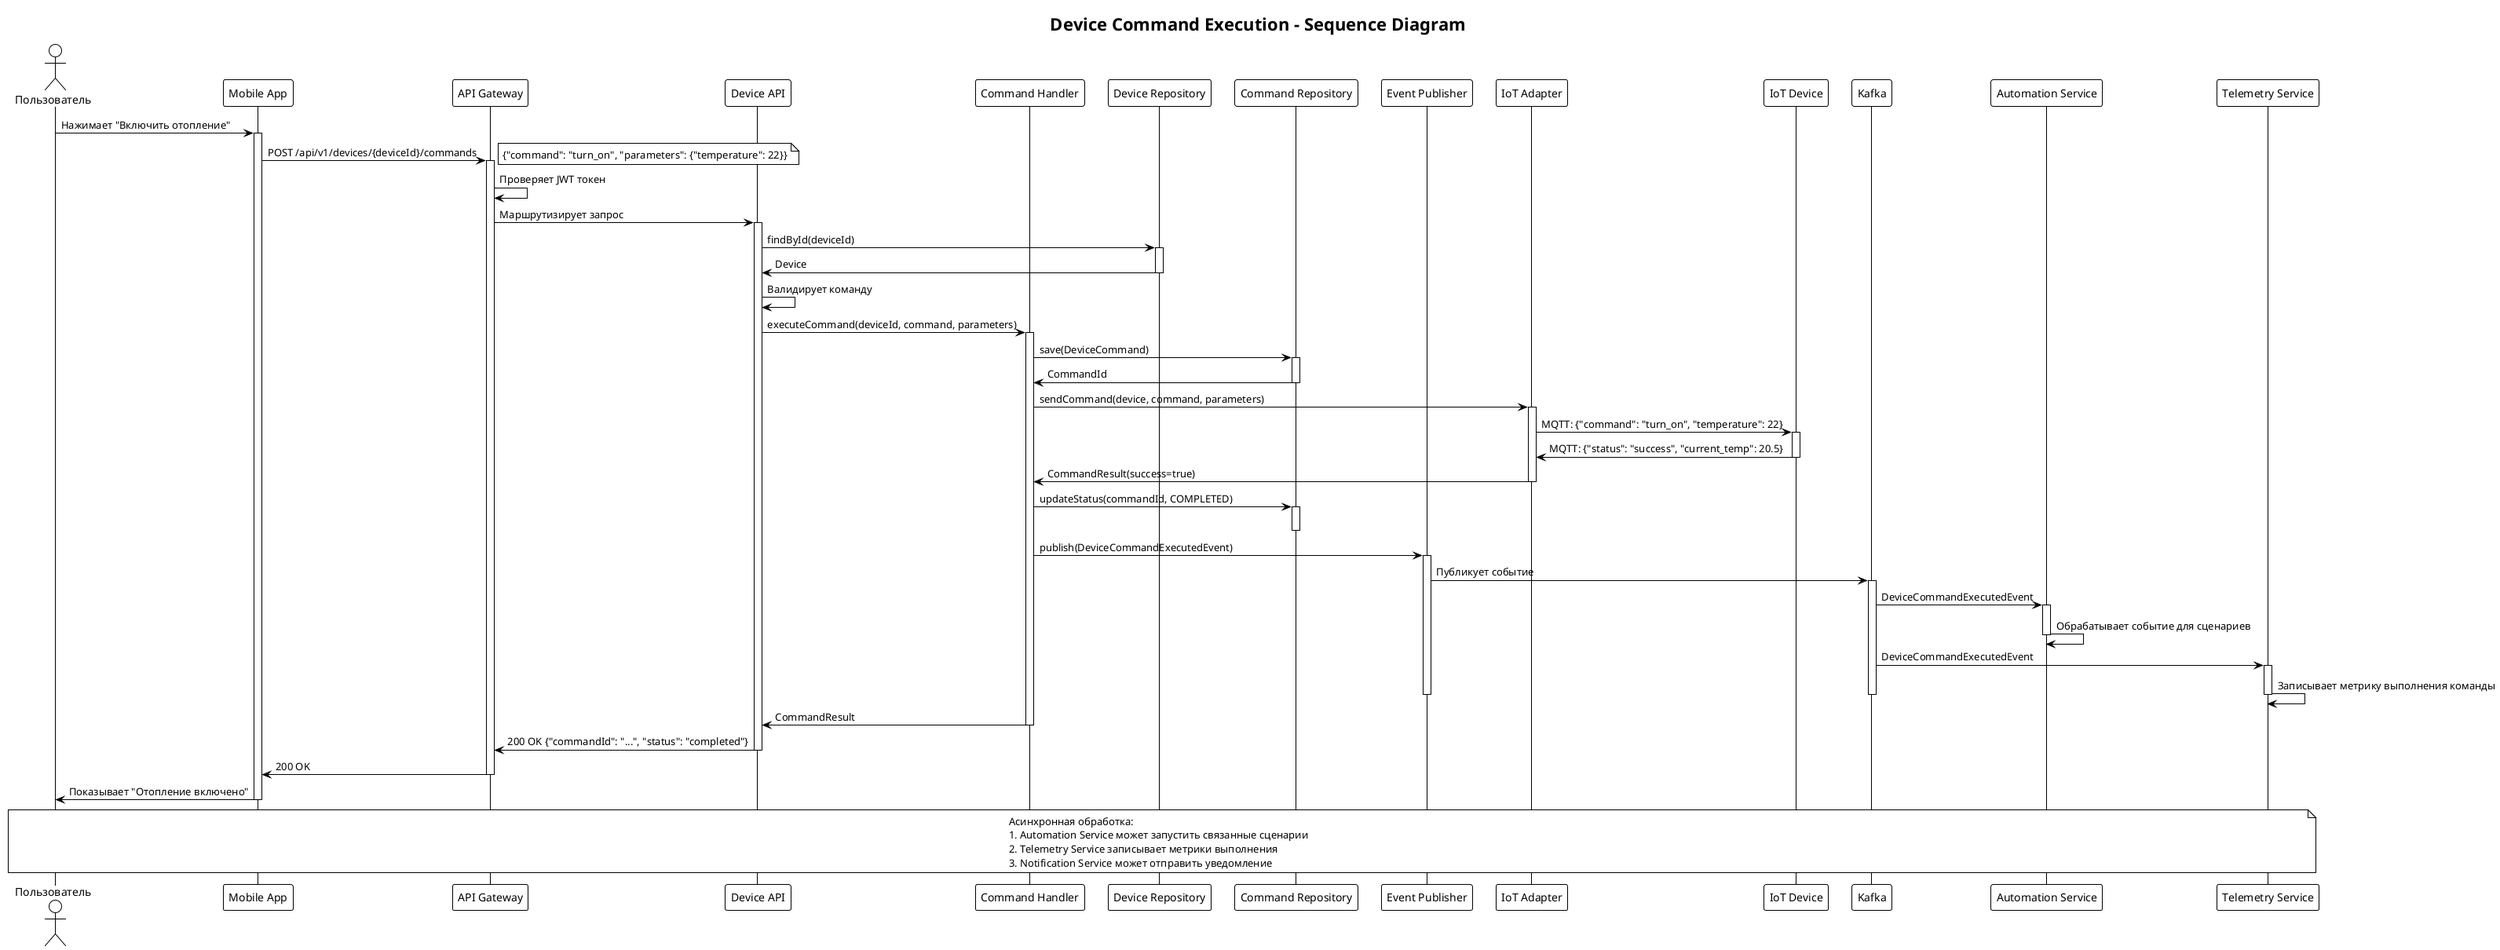 @startuml Device_Command_Execution_Sequence
!theme plain

title Device Command Execution - Sequence Diagram

actor User as "Пользователь"
participant MobileApp as "Mobile App"
participant APIGateway as "API Gateway"
participant DeviceAPI as "Device API"
participant CommandHandler as "Command Handler"
participant DeviceRepository as "Device Repository"
participant CommandRepository as "Command Repository"
participant EventPublisher as "Event Publisher"
participant IoTAdapter as "IoT Adapter"
participant Device as "IoT Device"
participant MessageBroker as "Kafka"
participant AutomationService as "Automation Service"
participant TelemetryService as "Telemetry Service"

User -> MobileApp: Нажимает "Включить отопление"
activate MobileApp

MobileApp -> APIGateway: POST /api/v1/devices/{deviceId}/commands
activate APIGateway
note right: {"command": "turn_on", "parameters": {"temperature": 22}}

APIGateway -> APIGateway: Проверяет JWT токен
APIGateway -> DeviceAPI: Маршрутизирует запрос
activate DeviceAPI

DeviceAPI -> DeviceRepository: findById(deviceId)
activate DeviceRepository
DeviceRepository -> DeviceAPI: Device
deactivate DeviceRepository

DeviceAPI -> DeviceAPI: Валидирует команду
DeviceAPI -> CommandHandler: executeCommand(deviceId, command, parameters)
activate CommandHandler

CommandHandler -> CommandRepository: save(DeviceCommand)
activate CommandRepository
CommandRepository -> CommandHandler: CommandId
deactivate CommandRepository

CommandHandler -> IoTAdapter: sendCommand(device, command, parameters)
activate IoTAdapter

IoTAdapter -> Device: MQTT: {"command": "turn_on", "temperature": 22}
activate Device
Device -> IoTAdapter: MQTT: {"status": "success", "current_temp": 20.5}
deactivate Device

IoTAdapter -> CommandHandler: CommandResult(success=true)
deactivate IoTAdapter

CommandHandler -> CommandRepository: updateStatus(commandId, COMPLETED)
activate CommandRepository
deactivate CommandRepository

CommandHandler -> EventPublisher: publish(DeviceCommandExecutedEvent)
activate EventPublisher

EventPublisher -> MessageBroker: Публикует событие
activate MessageBroker

MessageBroker -> AutomationService: DeviceCommandExecutedEvent
activate AutomationService
AutomationService -> AutomationService: Обрабатывает событие для сценариев
deactivate AutomationService

MessageBroker -> TelemetryService: DeviceCommandExecutedEvent
activate TelemetryService
TelemetryService -> TelemetryService: Записывает метрику выполнения команды
deactivate TelemetryService

deactivate MessageBroker
deactivate EventPublisher

CommandHandler -> DeviceAPI: CommandResult
deactivate CommandHandler

DeviceAPI -> APIGateway: 200 OK {"commandId": "...", "status": "completed"}
deactivate DeviceAPI

APIGateway -> MobileApp: 200 OK
deactivate APIGateway

MobileApp -> User: Показывает "Отопление включено"
deactivate MobileApp

note over User, TelemetryService
    Асинхронная обработка:
    1. Automation Service может запустить связанные сценарии
    2. Telemetry Service записывает метрики выполнения
    3. Notification Service может отправить уведомление
end note

@enduml